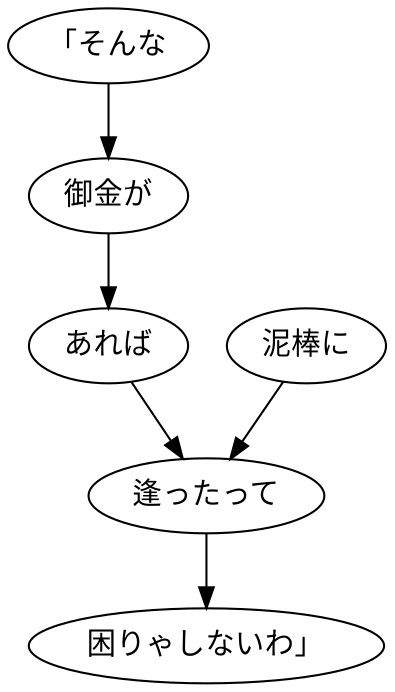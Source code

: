 digraph graph3126 {
	node0 [label="「そんな"];
	node1 [label="御金が"];
	node2 [label="あれば"];
	node3 [label="泥棒に"];
	node4 [label="逢ったって"];
	node5 [label="困りゃしないわ」"];
	node0 -> node1;
	node1 -> node2;
	node2 -> node4;
	node3 -> node4;
	node4 -> node5;
}
